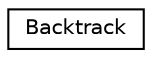 digraph "Graphical Class Hierarchy"
{
  edge [fontname="Helvetica",fontsize="10",labelfontname="Helvetica",labelfontsize="10"];
  node [fontname="Helvetica",fontsize="10",shape=record];
  rankdir="LR";
  Node0 [label="Backtrack",height=0.2,width=0.4,color="black", fillcolor="white", style="filled",URL="$classBacktrack.html"];
}

